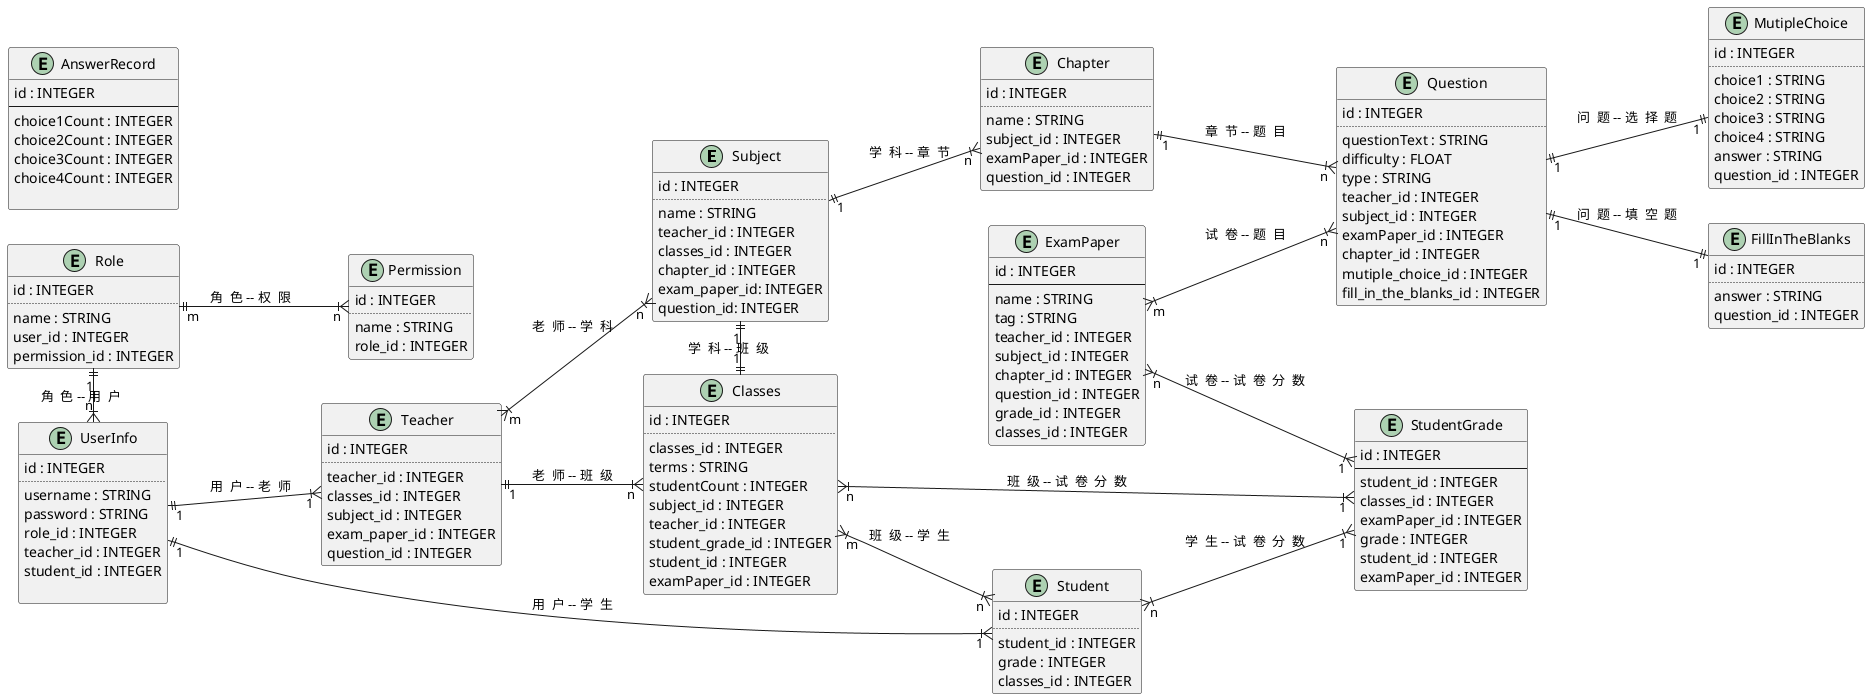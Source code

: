 @startuml Models
left to right direction
entity Subject{
    id : INTEGER
    ..
    name : STRING
    teacher_id : INTEGER
    classes_id : INTEGER
    chapter_id : INTEGER
    exam_paper_id: INTEGER
    question_id: INTEGER
}


entity Chapter{
    id : INTEGER
    ..
    name : STRING
    subject_id : INTEGER
    examPaper_id : INTEGER
    question_id : INTEGER
}


entity ExamPaper{
    id : INTEGER
    --
    name : STRING
    tag : STRING
    teacher_id : INTEGER
    subject_id : INTEGER
    chapter_id : INTEGER
    question_id : INTEGER
    grade_id : INTEGER
    classes_id : INTEGER
}


entity Question{
    id : INTEGER
    ..
    questionText : STRING
    difficulty : FLOAT
    type : STRING
    teacher_id : INTEGER
    subject_id : INTEGER
    examPaper_id : INTEGER
    chapter_id : INTEGER
    mutiple_choice_id : INTEGER
    fill_in_the_blanks_id : INTEGER
}

entity MutipleChoice{
    id : INTEGER
    ..
    choice1 : STRING
    choice2 : STRING
    choice3 : STRING
    choice4 : STRING
    answer : STRING
    question_id : INTEGER
}

entity FillInTheBlanks{
    id : INTEGER
    ..
    answer : STRING
    question_id : INTEGER
}


entity Role{
    id : INTEGER
    ..
    name : STRING
    user_id : INTEGER
    permission_id : INTEGER
}


entity Permission{
    id : INTEGER
    ..
    name : STRING
    role_id : INTEGER
}


entity UserInfo{
    id : INTEGER
    ..
    username : STRING
    password : STRING
    role_id : INTEGER
    teacher_id : INTEGER
    student_id : INTEGER

}

entity Teacher{
    id : INTEGER
    ..
    teacher_id : INTEGER
    classes_id : INTEGER
    subject_id : INTEGER
    exam_paper_id : INTEGER
    question_id : INTEGER
}


entity Classes{
    id : INTEGER
    ..
    classes_id : INTEGER
    terms : STRING
    studentCount : INTEGER
    subject_id : INTEGER
    teacher_id : INTEGER
    student_grade_id : INTEGER
    student_id : INTEGER
    examPaper_id : INTEGER
}


entity Student{
    id : INTEGER
    ..
    student_id : INTEGER
    grade : INTEGER
    classes_id : INTEGER
}


entity StudentGrade{
    id : INTEGER
    --
    student_id : INTEGER
    classes_id : INTEGER
    examPaper_id : INTEGER
    grade : INTEGER
    student_id : INTEGER
    examPaper_id : INTEGER
}


entity AnswerRecord{
    id : INTEGER
    --
    choice1Count : INTEGER
    choice2Count : INTEGER
    choice3Count : INTEGER
    choice4Count : INTEGER

}


Role "m" ||--|{ "n" Permission: 角  色 -- 权  限
Role "1" ||-|{ "n" UserInfo: 角  色 -- 用  户
UserInfo "1" ||--|{ "1" Teacher: 用  户 -- 老  师
UserInfo "1" ||-|{ "1" Student: 用  户 -- 学  生
Teacher "1" ||-|{ "n" Classes: 老  师 -- 班  级
Classes "m" }|--|{ "n" Student: 班  级 -- 学  生
Student "n" }|--|{ "1" StudentGrade: 学  生 -- 试  卷  分  数
Classes "n" }|--|{ "1" StudentGrade: 班  级 -- 试  卷  分  数
ExamPaper "n" }|--|{ "1" StudentGrade: 试  卷 -- 试  卷  分  数
Teacher "m" }|--|{ "n" Subject: 老  师 -- 学  科
Subject "1" ||--|{ "n" Chapter: 学  科 -- 章  节
Subject "1" ||-|| "1" Classes: 学  科 -- 班  级
Chapter "1" ||--|{ "n" Question: 章  节 -- 题  目
Question "1" ||--|| "1" MutipleChoice: 问  题 -- 选  择  题
Question "1" ||--|| "1" FillInTheBlanks: 问  题 -- 填  空  题
ExamPaper "m" }|--|{ "n" Question: 试  卷 -- 题  目
@enduml

